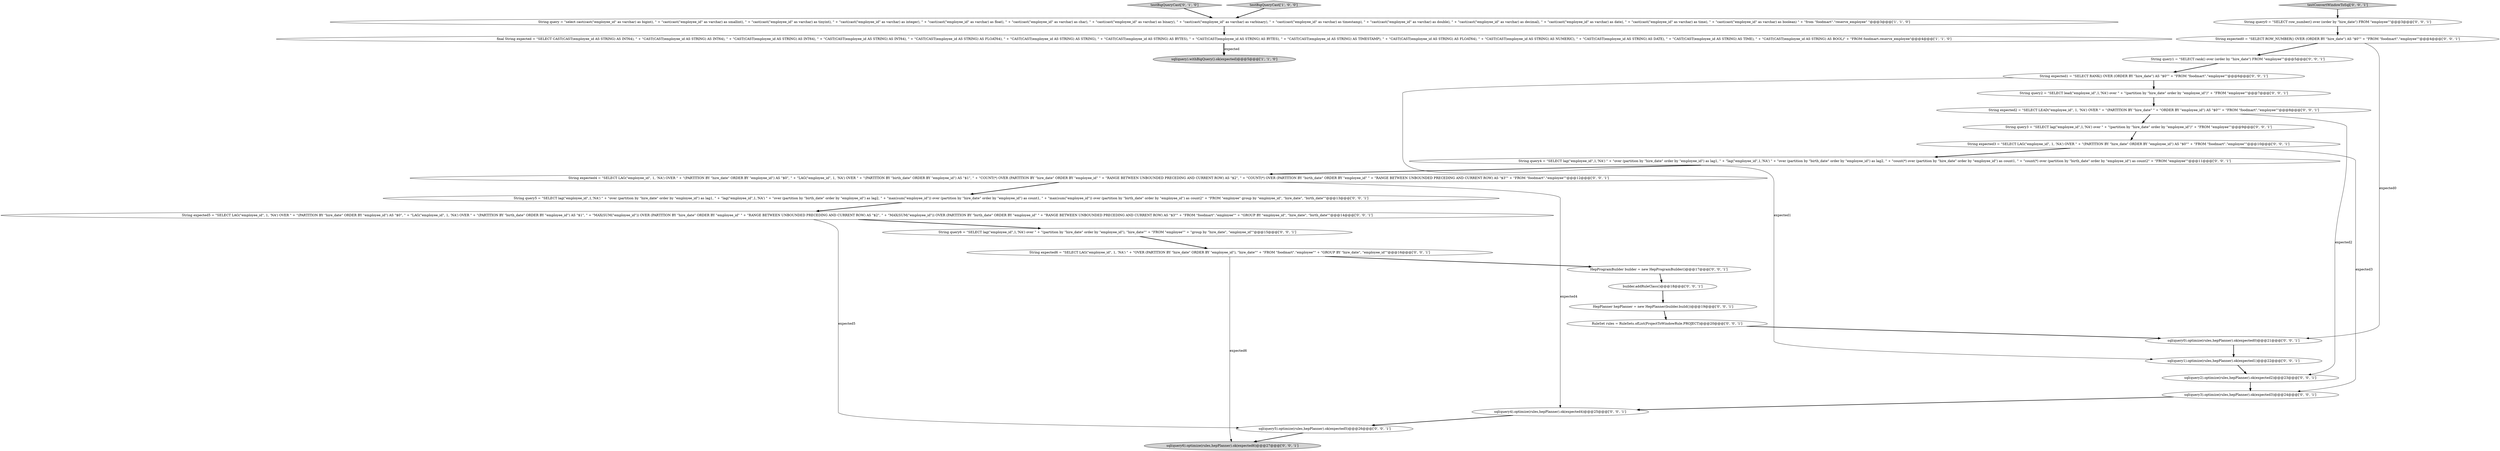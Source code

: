 digraph {
4 [style = filled, label = "testBigQueryCast['0', '1', '0']", fillcolor = lightgray, shape = diamond image = "AAA0AAABBB2BBB"];
5 [style = filled, label = "String query6 = \"SELECT lag(\"employee_id\",1,'NA') over \" + \"(partition by \"hire_date\" order by \"employee_id\"), \"hire_date\"\" + \"FROM \"employee\"\" + \"group by \"hire_date\", \"employee_id\"\"@@@15@@@['0', '0', '1']", fillcolor = white, shape = ellipse image = "AAA0AAABBB3BBB"];
28 [style = filled, label = "String expected0 = \"SELECT ROW_NUMBER() OVER (ORDER BY \"hire_date\") AS \"$0\"\" + \"FROM \"foodmart\".\"employee\"\"@@@4@@@['0', '0', '1']", fillcolor = white, shape = ellipse image = "AAA0AAABBB3BBB"];
26 [style = filled, label = "String expected1 = \"SELECT RANK() OVER (ORDER BY \"hire_date\") AS \"$0\"\" + \"FROM \"foodmart\".\"employee\"\"@@@6@@@['0', '0', '1']", fillcolor = white, shape = ellipse image = "AAA0AAABBB3BBB"];
1 [style = filled, label = "sql(query).withBigQuery().ok(expected)@@@5@@@['1', '1', '0']", fillcolor = lightgray, shape = ellipse image = "AAA0AAABBB1BBB"];
10 [style = filled, label = "String query4 = \"SELECT lag(\"employee_id\",1,'NA') \" + \"over (partition by \"hire_date\" order by \"employee_id\") as lag1, \" + \"lag(\"employee_id\",1,'NA') \" + \"over (partition by \"birth_date\" order by \"employee_id\") as lag2, \" + \"count(*) over (partition by \"hire_date\" order by \"employee_id\") as count1, \" + \"count(*) over (partition by \"birth_date\" order by \"employee_id\") as count2\" + \"FROM \"employee\"\"@@@11@@@['0', '0', '1']", fillcolor = white, shape = ellipse image = "AAA0AAABBB3BBB"];
16 [style = filled, label = "sql(query3).optimize(rules,hepPlanner).ok(expected3)@@@24@@@['0', '0', '1']", fillcolor = white, shape = ellipse image = "AAA0AAABBB3BBB"];
13 [style = filled, label = "String query0 = \"SELECT row_number() over (order by \"hire_date\") FROM \"employee\"\"@@@3@@@['0', '0', '1']", fillcolor = white, shape = ellipse image = "AAA0AAABBB3BBB"];
2 [style = filled, label = "testBigQueryCast['1', '0', '0']", fillcolor = lightgray, shape = diamond image = "AAA0AAABBB1BBB"];
14 [style = filled, label = "String expected4 = \"SELECT LAG(\"employee_id\", 1, 'NA') OVER \" + \"(PARTITION BY \"hire_date\" ORDER BY \"employee_id\") AS \"$0\", \" + \"LAG(\"employee_id\", 1, 'NA') OVER \" + \"(PARTITION BY \"birth_date\" ORDER BY \"employee_id\") AS \"$1\", \" + \"COUNT(*) OVER (PARTITION BY \"hire_date\" ORDER BY \"employee_id\" \" + \"RANGE BETWEEN UNBOUNDED PRECEDING AND CURRENT ROW) AS \"$2\", \" + \"COUNT(*) OVER (PARTITION BY \"birth_date\" ORDER BY \"employee_id\" \" + \"RANGE BETWEEN UNBOUNDED PRECEDING AND CURRENT ROW) AS \"$3\"\" + \"FROM \"foodmart\".\"employee\"\"@@@12@@@['0', '0', '1']", fillcolor = white, shape = ellipse image = "AAA0AAABBB3BBB"];
23 [style = filled, label = "String expected5 = \"SELECT LAG(\"employee_id\", 1, 'NA') OVER \" + \"(PARTITION BY \"hire_date\" ORDER BY \"employee_id\") AS \"$0\", \" + \"LAG(\"employee_id\", 1, 'NA') OVER \" + \"(PARTITION BY \"birth_date\" ORDER BY \"employee_id\") AS \"$1\", \" + \"MAX(SUM(\"employee_id\")) OVER (PARTITION BY \"hire_date\" ORDER BY \"employee_id\" \" + \"RANGE BETWEEN UNBOUNDED PRECEDING AND CURRENT ROW) AS \"$2\", \" + \"MAX(SUM(\"employee_id\")) OVER (PARTITION BY \"birth_date\" ORDER BY \"employee_id\" \" + \"RANGE BETWEEN UNBOUNDED PRECEDING AND CURRENT ROW) AS \"$3\"\" + \"FROM \"foodmart\".\"employee\"\" + \"GROUP BY \"employee_id\", \"hire_date\", \"birth_date\"\"@@@14@@@['0', '0', '1']", fillcolor = white, shape = ellipse image = "AAA0AAABBB3BBB"];
7 [style = filled, label = "String query2 = \"SELECT lead(\"employee_id\",1,'NA') over \" + \"(partition by \"hire_date\" order by \"employee_id\")\" + \"FROM \"employee\"\"@@@7@@@['0', '0', '1']", fillcolor = white, shape = ellipse image = "AAA0AAABBB3BBB"];
15 [style = filled, label = "sql(query6).optimize(rules,hepPlanner).ok(expected6)@@@27@@@['0', '0', '1']", fillcolor = lightgray, shape = ellipse image = "AAA0AAABBB3BBB"];
0 [style = filled, label = "final String expected = \"SELECT CAST(CAST(employee_id AS STRING) AS INT64), \" + \"CAST(CAST(employee_id AS STRING) AS INT64), \" + \"CAST(CAST(employee_id AS STRING) AS INT64), \" + \"CAST(CAST(employee_id AS STRING) AS INT64), \" + \"CAST(CAST(employee_id AS STRING) AS FLOAT64), \" + \"CAST(CAST(employee_id AS STRING) AS STRING), \" + \"CAST(CAST(employee_id AS STRING) AS BYTES), \" + \"CAST(CAST(employee_id AS STRING) AS BYTES), \" + \"CAST(CAST(employee_id AS STRING) AS TIMESTAMP), \" + \"CAST(CAST(employee_id AS STRING) AS FLOAT64), \" + \"CAST(CAST(employee_id AS STRING) AS NUMERIC), \" + \"CAST(CAST(employee_id AS STRING) AS DATE), \" + \"CAST(CAST(employee_id AS STRING) AS TIME), \" + \"CAST(CAST(employee_id AS STRING) AS BOOL)\" + \"FROM foodmart.reserve_employee\"@@@4@@@['1', '1', '0']", fillcolor = white, shape = ellipse image = "AAA0AAABBB1BBB"];
8 [style = filled, label = "sql(query4).optimize(rules,hepPlanner).ok(expected4)@@@25@@@['0', '0', '1']", fillcolor = white, shape = ellipse image = "AAA0AAABBB3BBB"];
3 [style = filled, label = "String query = \"select cast(cast(\"employee_id\" as varchar) as bigint), \" + \"cast(cast(\"employee_id\" as varchar) as smallint), \" + \"cast(cast(\"employee_id\" as varchar) as tinyint), \" + \"cast(cast(\"employee_id\" as varchar) as integer), \" + \"cast(cast(\"employee_id\" as varchar) as float), \" + \"cast(cast(\"employee_id\" as varchar) as char), \" + \"cast(cast(\"employee_id\" as varchar) as binary), \" + \"cast(cast(\"employee_id\" as varchar) as varbinary), \" + \"cast(cast(\"employee_id\" as varchar) as timestamp), \" + \"cast(cast(\"employee_id\" as varchar) as double), \" + \"cast(cast(\"employee_id\" as varchar) as decimal), \" + \"cast(cast(\"employee_id\" as varchar) as date), \" + \"cast(cast(\"employee_id\" as varchar) as time), \" + \"cast(cast(\"employee_id\" as varchar) as boolean) \" + \"from \"foodmart\".\"reserve_employee\" \"@@@3@@@['1', '1', '0']", fillcolor = white, shape = ellipse image = "AAA0AAABBB1BBB"];
30 [style = filled, label = "builder.addRuleClass()@@@18@@@['0', '0', '1']", fillcolor = white, shape = ellipse image = "AAA0AAABBB3BBB"];
22 [style = filled, label = "String expected2 = \"SELECT LEAD(\"employee_id\", 1, 'NA') OVER \" + \"(PARTITION BY \"hire_date\" \" + \"ORDER BY \"employee_id\") AS \"$0\"\" + \"FROM \"foodmart\".\"employee\"\"@@@8@@@['0', '0', '1']", fillcolor = white, shape = ellipse image = "AAA0AAABBB3BBB"];
9 [style = filled, label = "String expected3 = \"SELECT LAG(\"employee_id\", 1, 'NA') OVER \" + \"(PARTITION BY \"hire_date\" ORDER BY \"employee_id\") AS \"$0\"\" + \"FROM \"foodmart\".\"employee\"\"@@@10@@@['0', '0', '1']", fillcolor = white, shape = ellipse image = "AAA0AAABBB3BBB"];
11 [style = filled, label = "RuleSet rules = RuleSets.ofList(ProjectToWindowRule.PROJECT)@@@20@@@['0', '0', '1']", fillcolor = white, shape = ellipse image = "AAA0AAABBB3BBB"];
17 [style = filled, label = "String query5 = \"SELECT lag(\"employee_id\",1,'NA') \" + \"over (partition by \"hire_date\" order by \"employee_id\") as lag1, \" + \"lag(\"employee_id\",1,'NA') \" + \"over (partition by \"birth_date\" order by \"employee_id\") as lag2, \" + \"max(sum(\"employee_id\")) over (partition by \"hire_date\" order by \"employee_id\") as count1, \" + \"max(sum(\"employee_id\")) over (partition by \"birth_date\" order by \"employee_id\") as count2\" + \"FROM \"employee\" group by \"employee_id\", \"hire_date\", \"birth_date\"\"@@@13@@@['0', '0', '1']", fillcolor = white, shape = ellipse image = "AAA0AAABBB3BBB"];
27 [style = filled, label = "sql(query5).optimize(rules,hepPlanner).ok(expected5)@@@26@@@['0', '0', '1']", fillcolor = white, shape = ellipse image = "AAA0AAABBB3BBB"];
12 [style = filled, label = "sql(query0).optimize(rules,hepPlanner).ok(expected0)@@@21@@@['0', '0', '1']", fillcolor = white, shape = ellipse image = "AAA0AAABBB3BBB"];
21 [style = filled, label = "sql(query1).optimize(rules,hepPlanner).ok(expected1)@@@22@@@['0', '0', '1']", fillcolor = white, shape = ellipse image = "AAA0AAABBB3BBB"];
6 [style = filled, label = "HepPlanner hepPlanner = new HepPlanner(builder.build())@@@19@@@['0', '0', '1']", fillcolor = white, shape = ellipse image = "AAA0AAABBB3BBB"];
24 [style = filled, label = "String query3 = \"SELECT lag(\"employee_id\",1,'NA') over \" + \"(partition by \"hire_date\" order by \"employee_id\")\" + \"FROM \"employee\"\"@@@9@@@['0', '0', '1']", fillcolor = white, shape = ellipse image = "AAA0AAABBB3BBB"];
20 [style = filled, label = "testConvertWindowToSql['0', '0', '1']", fillcolor = lightgray, shape = diamond image = "AAA0AAABBB3BBB"];
29 [style = filled, label = "String query1 = \"SELECT rank() over (order by \"hire_date\") FROM \"employee\"\"@@@5@@@['0', '0', '1']", fillcolor = white, shape = ellipse image = "AAA0AAABBB3BBB"];
19 [style = filled, label = "HepProgramBuilder builder = new HepProgramBuilder()@@@17@@@['0', '0', '1']", fillcolor = white, shape = ellipse image = "AAA0AAABBB3BBB"];
25 [style = filled, label = "sql(query2).optimize(rules,hepPlanner).ok(expected2)@@@23@@@['0', '0', '1']", fillcolor = white, shape = ellipse image = "AAA0AAABBB3BBB"];
18 [style = filled, label = "String expected6 = \"SELECT LAG(\"employee_id\", 1, 'NA') \" + \"OVER (PARTITION BY \"hire_date\" ORDER BY \"employee_id\"), \"hire_date\"\" + \"FROM \"foodmart\".\"employee\"\" + \"GROUP BY \"hire_date\", \"employee_id\"\"@@@16@@@['0', '0', '1']", fillcolor = white, shape = ellipse image = "AAA0AAABBB3BBB"];
28->29 [style = bold, label=""];
4->3 [style = bold, label=""];
20->13 [style = bold, label=""];
26->7 [style = bold, label=""];
23->5 [style = bold, label=""];
16->8 [style = bold, label=""];
10->14 [style = bold, label=""];
26->21 [style = solid, label="expected1"];
12->21 [style = bold, label=""];
2->3 [style = bold, label=""];
28->12 [style = solid, label="expected0"];
18->19 [style = bold, label=""];
14->17 [style = bold, label=""];
11->12 [style = bold, label=""];
5->18 [style = bold, label=""];
9->10 [style = bold, label=""];
21->25 [style = bold, label=""];
30->6 [style = bold, label=""];
25->16 [style = bold, label=""];
17->23 [style = bold, label=""];
27->15 [style = bold, label=""];
3->0 [style = bold, label=""];
29->26 [style = bold, label=""];
9->16 [style = solid, label="expected3"];
7->22 [style = bold, label=""];
0->1 [style = bold, label=""];
6->11 [style = bold, label=""];
18->15 [style = solid, label="expected6"];
0->1 [style = solid, label="expected"];
14->8 [style = solid, label="expected4"];
23->27 [style = solid, label="expected5"];
22->24 [style = bold, label=""];
8->27 [style = bold, label=""];
24->9 [style = bold, label=""];
22->25 [style = solid, label="expected2"];
13->28 [style = bold, label=""];
19->30 [style = bold, label=""];
}

